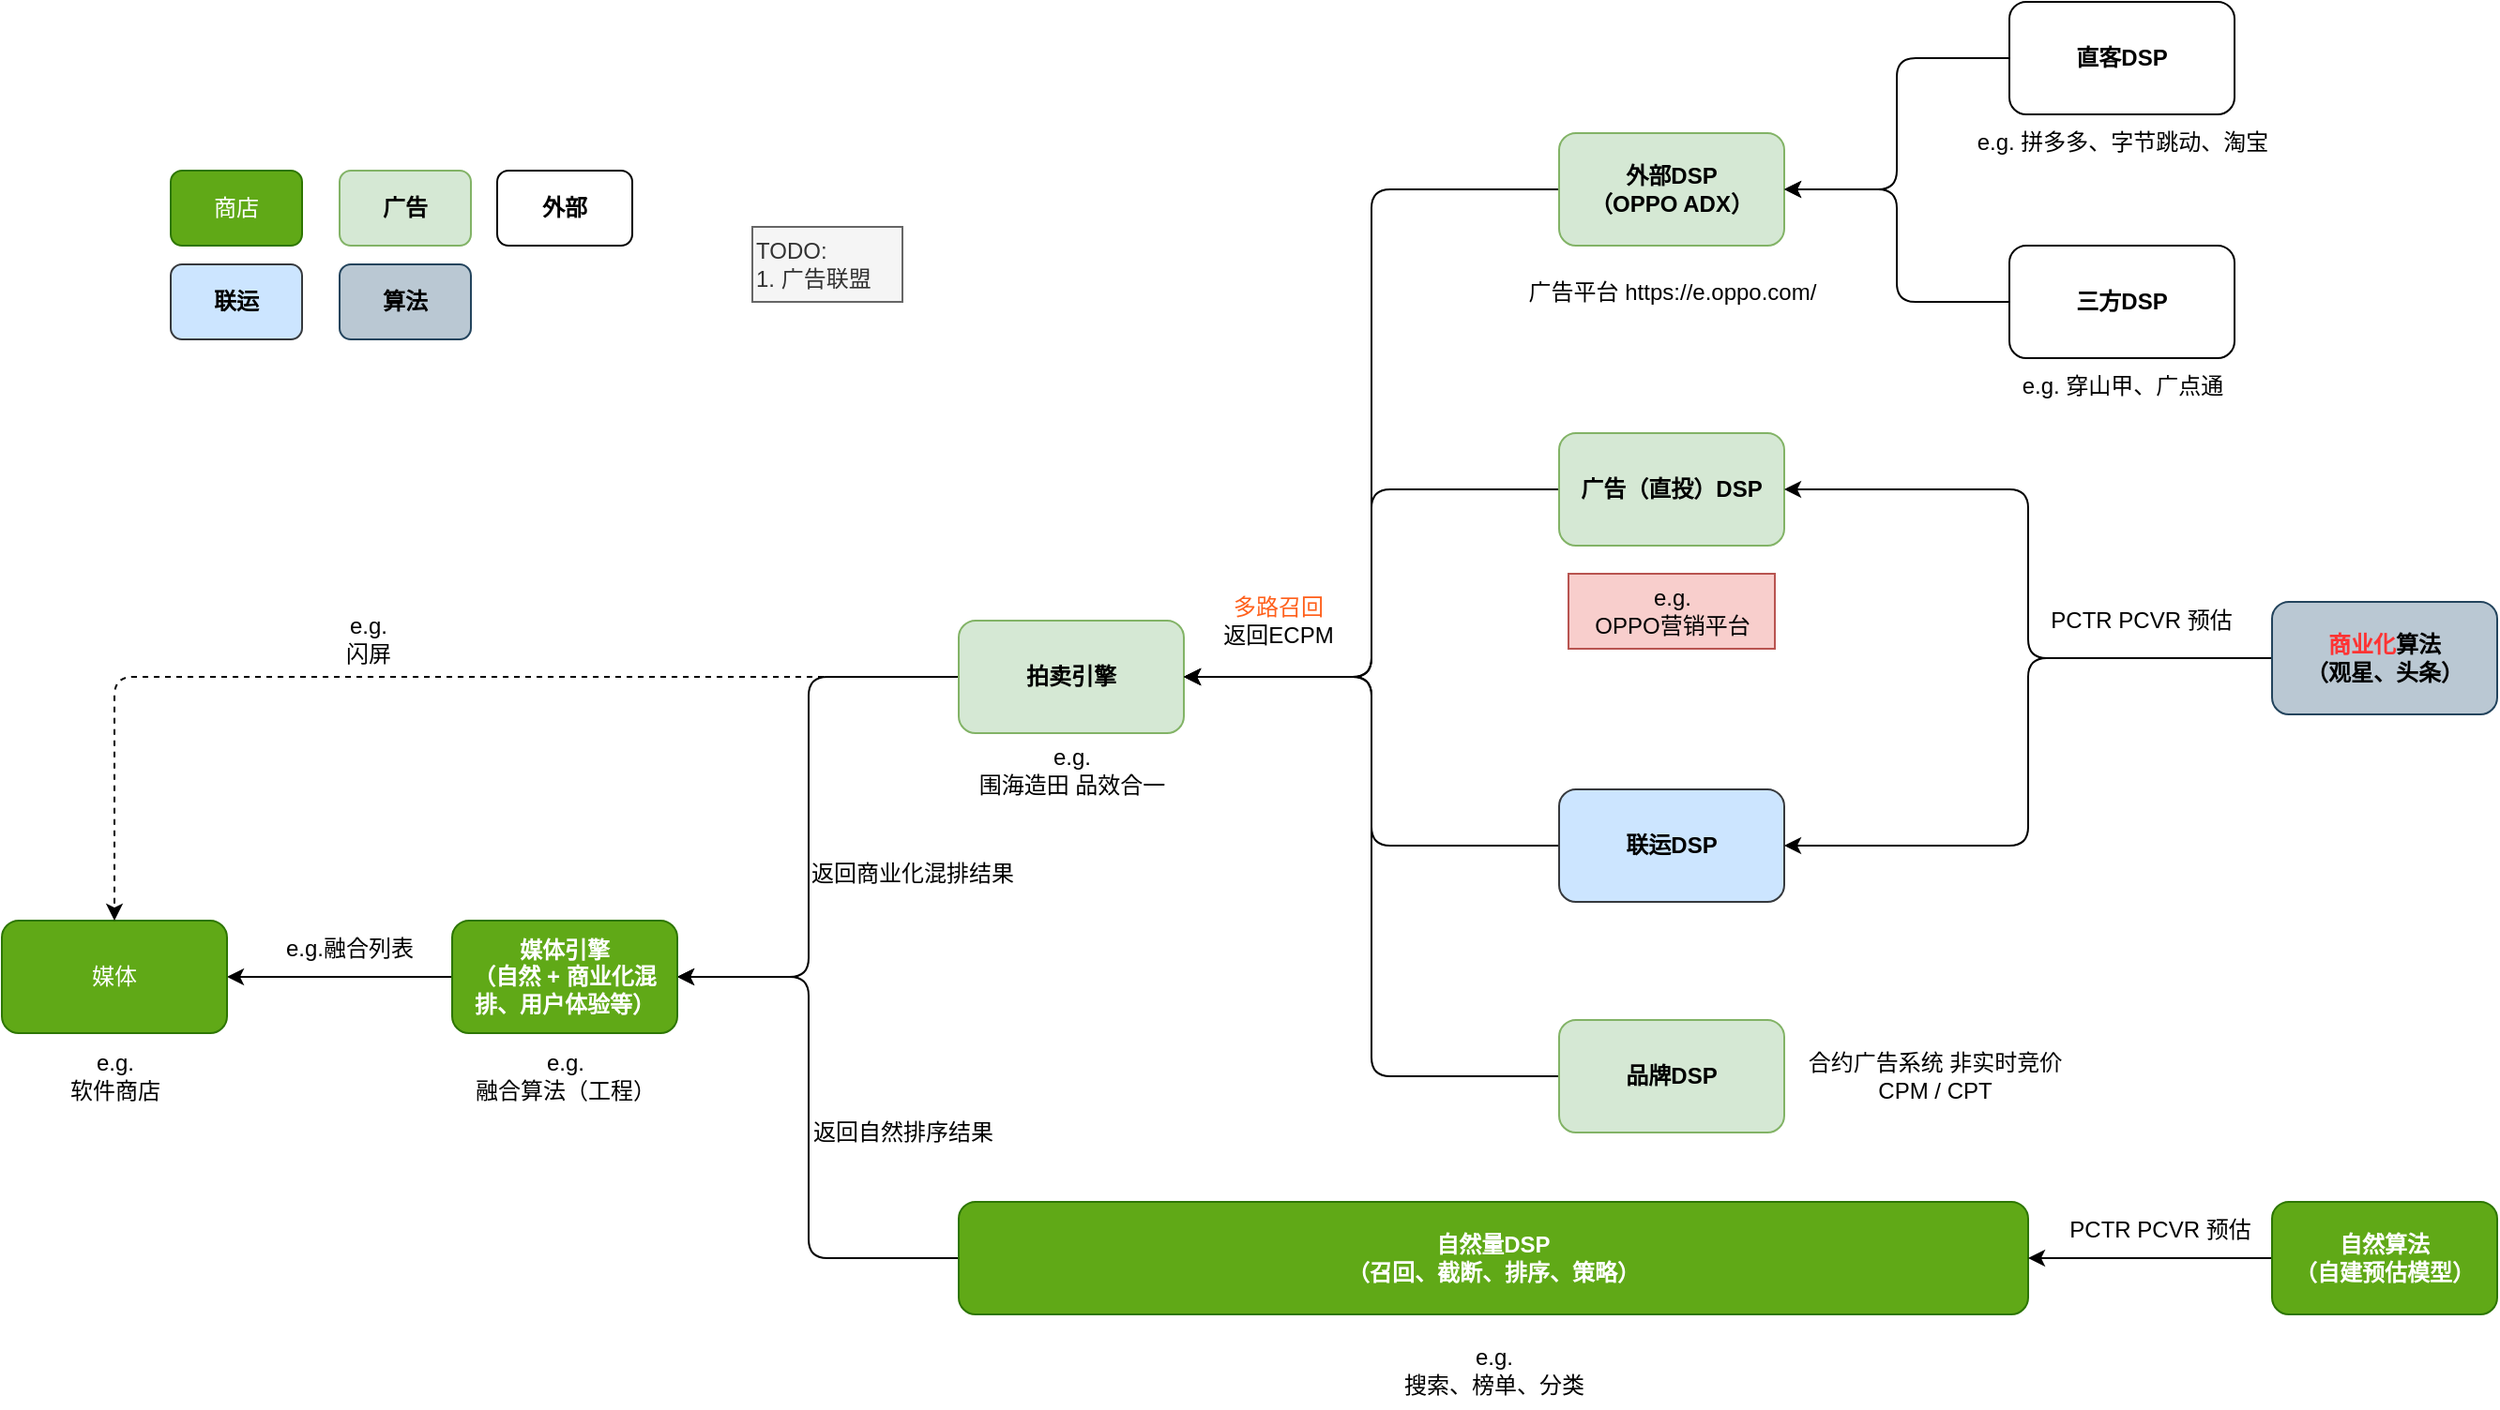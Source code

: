 <mxfile version="23.0.2" type="github">
  <diagram name="第 1 页" id="AMbzhqfFkD4l3YyqTUbq">
    <mxGraphModel dx="1750" dy="2072" grid="1" gridSize="10" guides="1" tooltips="1" connect="1" arrows="1" fold="1" page="1" pageScale="1" pageWidth="827" pageHeight="1169" background="none" math="0" shadow="0">
      <root>
        <mxCell id="0" />
        <mxCell id="1" parent="0" />
        <mxCell id="0BEzw5he5oUD5oCdYzI9-3" style="edgeStyle=orthogonalEdgeStyle;rounded=1;orthogonalLoop=1;jettySize=auto;html=1;entryX=0;entryY=0.5;entryDx=0;entryDy=0;startArrow=classic;startFill=1;endArrow=none;endFill=0;" edge="1" parent="1" source="0BEzw5he5oUD5oCdYzI9-1" target="0BEzw5he5oUD5oCdYzI9-2">
          <mxGeometry relative="1" as="geometry" />
        </mxCell>
        <mxCell id="0BEzw5he5oUD5oCdYzI9-1" value="媒体" style="rounded=1;whiteSpace=wrap;html=1;fillColor=#60a917;strokeColor=#2D7600;fontColor=#ffffff;" vertex="1" parent="1">
          <mxGeometry x="90" y="220" width="120" height="60" as="geometry" />
        </mxCell>
        <mxCell id="0BEzw5he5oUD5oCdYzI9-7" value="" style="edgeStyle=orthogonalEdgeStyle;rounded=1;orthogonalLoop=1;jettySize=auto;html=1;endArrow=none;endFill=0;startArrow=classic;startFill=1;" edge="1" parent="1" source="0BEzw5he5oUD5oCdYzI9-2" target="0BEzw5he5oUD5oCdYzI9-6">
          <mxGeometry relative="1" as="geometry">
            <Array as="points">
              <mxPoint x="520" y="250" />
              <mxPoint x="520" y="90" />
            </Array>
          </mxGeometry>
        </mxCell>
        <mxCell id="0BEzw5he5oUD5oCdYzI9-10" value="" style="edgeStyle=orthogonalEdgeStyle;rounded=1;orthogonalLoop=1;jettySize=auto;html=1;startArrow=classic;startFill=1;endArrow=none;endFill=0;" edge="1" parent="1" source="0BEzw5he5oUD5oCdYzI9-2" target="0BEzw5he5oUD5oCdYzI9-9">
          <mxGeometry relative="1" as="geometry">
            <Array as="points">
              <mxPoint x="520" y="250" />
              <mxPoint x="520" y="400" />
            </Array>
          </mxGeometry>
        </mxCell>
        <mxCell id="0BEzw5he5oUD5oCdYzI9-2" value="媒体引擎&lt;br&gt;（自然 + 商业化混排、用户体验等）" style="rounded=1;whiteSpace=wrap;html=1;fontStyle=1;fillColor=#60a917;strokeColor=#2D7600;fontColor=#ffffff;" vertex="1" parent="1">
          <mxGeometry x="330" y="220" width="120" height="60" as="geometry" />
        </mxCell>
        <mxCell id="0BEzw5he5oUD5oCdYzI9-36" style="edgeStyle=orthogonalEdgeStyle;rounded=1;orthogonalLoop=1;jettySize=auto;html=1;entryX=0.5;entryY=0;entryDx=0;entryDy=0;dashed=1;" edge="1" parent="1" source="0BEzw5he5oUD5oCdYzI9-6" target="0BEzw5he5oUD5oCdYzI9-1">
          <mxGeometry relative="1" as="geometry" />
        </mxCell>
        <mxCell id="0BEzw5he5oUD5oCdYzI9-6" value="&lt;b&gt;拍卖引擎&lt;/b&gt;" style="whiteSpace=wrap;html=1;rounded=1;fillColor=#d5e8d4;strokeColor=#82b366;" vertex="1" parent="1">
          <mxGeometry x="600" y="60" width="120" height="60" as="geometry" />
        </mxCell>
        <mxCell id="0BEzw5he5oUD5oCdYzI9-9" value="自然量DSP&lt;br&gt;（召回、截断、排序、策略）" style="rounded=1;whiteSpace=wrap;html=1;fillColor=#60a917;strokeColor=#2D7600;fontColor=#ffffff;fontStyle=1" vertex="1" parent="1">
          <mxGeometry x="600" y="370" width="570" height="60" as="geometry" />
        </mxCell>
        <mxCell id="0BEzw5he5oUD5oCdYzI9-24" style="edgeStyle=orthogonalEdgeStyle;rounded=1;orthogonalLoop=1;jettySize=auto;html=1;entryX=1;entryY=0.5;entryDx=0;entryDy=0;curved=0;" edge="1" parent="1" source="0BEzw5he5oUD5oCdYzI9-12" target="0BEzw5he5oUD5oCdYzI9-6">
          <mxGeometry relative="1" as="geometry" />
        </mxCell>
        <mxCell id="0BEzw5he5oUD5oCdYzI9-12" value="外部DSP&lt;br&gt;（OPPO ADX）" style="whiteSpace=wrap;html=1;rounded=1;fillColor=#d5e8d4;strokeColor=#82b366;fontStyle=1" vertex="1" parent="1">
          <mxGeometry x="920" y="-200" width="120" height="60" as="geometry" />
        </mxCell>
        <mxCell id="0BEzw5he5oUD5oCdYzI9-27" style="edgeStyle=orthogonalEdgeStyle;rounded=1;orthogonalLoop=1;jettySize=auto;html=1;entryX=1;entryY=0.5;entryDx=0;entryDy=0;" edge="1" parent="1" source="0BEzw5he5oUD5oCdYzI9-15" target="0BEzw5he5oUD5oCdYzI9-6">
          <mxGeometry relative="1" as="geometry" />
        </mxCell>
        <mxCell id="0BEzw5he5oUD5oCdYzI9-15" value="品牌DSP" style="whiteSpace=wrap;html=1;rounded=1;fillColor=#d5e8d4;strokeColor=#82b366;fontStyle=1" vertex="1" parent="1">
          <mxGeometry x="920" y="273" width="120" height="60" as="geometry" />
        </mxCell>
        <mxCell id="0BEzw5he5oUD5oCdYzI9-25" style="edgeStyle=orthogonalEdgeStyle;rounded=1;orthogonalLoop=1;jettySize=auto;html=1;entryX=1;entryY=0.5;entryDx=0;entryDy=0;curved=0;" edge="1" parent="1" source="0BEzw5he5oUD5oCdYzI9-19" target="0BEzw5he5oUD5oCdYzI9-6">
          <mxGeometry relative="1" as="geometry" />
        </mxCell>
        <mxCell id="0BEzw5he5oUD5oCdYzI9-19" value="联运DSP" style="whiteSpace=wrap;html=1;rounded=1;fillColor=#cce5ff;strokeColor=#36393d;fontStyle=1" vertex="1" parent="1">
          <mxGeometry x="920" y="150" width="120" height="60" as="geometry" />
        </mxCell>
        <mxCell id="0BEzw5he5oUD5oCdYzI9-26" style="edgeStyle=orthogonalEdgeStyle;rounded=1;orthogonalLoop=1;jettySize=auto;html=1;entryX=1;entryY=0.5;entryDx=0;entryDy=0;curved=0;" edge="1" parent="1" source="0BEzw5he5oUD5oCdYzI9-17" target="0BEzw5he5oUD5oCdYzI9-6">
          <mxGeometry relative="1" as="geometry" />
        </mxCell>
        <mxCell id="0BEzw5he5oUD5oCdYzI9-17" value="广告（直投）DSP" style="whiteSpace=wrap;html=1;rounded=1;fillColor=#d5e8d4;strokeColor=#82b366;fontStyle=1" vertex="1" parent="1">
          <mxGeometry x="920" y="-40" width="120" height="60" as="geometry" />
        </mxCell>
        <mxCell id="0BEzw5he5oUD5oCdYzI9-30" style="edgeStyle=orthogonalEdgeStyle;rounded=1;orthogonalLoop=1;jettySize=auto;html=1;entryX=1;entryY=0.5;entryDx=0;entryDy=0;" edge="1" parent="1" source="0BEzw5he5oUD5oCdYzI9-28" target="0BEzw5he5oUD5oCdYzI9-17">
          <mxGeometry relative="1" as="geometry" />
        </mxCell>
        <mxCell id="0BEzw5he5oUD5oCdYzI9-31" style="edgeStyle=orthogonalEdgeStyle;rounded=1;orthogonalLoop=1;jettySize=auto;html=1;entryX=1;entryY=0.5;entryDx=0;entryDy=0;" edge="1" parent="1" source="0BEzw5he5oUD5oCdYzI9-28" target="0BEzw5he5oUD5oCdYzI9-19">
          <mxGeometry relative="1" as="geometry" />
        </mxCell>
        <mxCell id="0BEzw5he5oUD5oCdYzI9-28" value="&lt;font color=&quot;#ff3333&quot;&gt;商业化&lt;/font&gt;算法&lt;br&gt;（观星、头条）" style="whiteSpace=wrap;html=1;rounded=1;fillColor=#bac8d3;strokeColor=#23445d;fontStyle=1" vertex="1" parent="1">
          <mxGeometry x="1300" y="50" width="120" height="60" as="geometry" />
        </mxCell>
        <mxCell id="0BEzw5he5oUD5oCdYzI9-32" style="edgeStyle=orthogonalEdgeStyle;rounded=1;orthogonalLoop=1;jettySize=auto;html=1;entryX=1;entryY=0.5;entryDx=0;entryDy=0;" edge="1" parent="1" source="0BEzw5he5oUD5oCdYzI9-29" target="0BEzw5he5oUD5oCdYzI9-9">
          <mxGeometry relative="1" as="geometry" />
        </mxCell>
        <mxCell id="0BEzw5he5oUD5oCdYzI9-29" value="自然算法&lt;br&gt;（自建预估模型）" style="whiteSpace=wrap;html=1;rounded=1;fillColor=#60a917;strokeColor=#2D7600;fontColor=#ffffff;fontStyle=1" vertex="1" parent="1">
          <mxGeometry x="1300" y="370" width="120" height="60" as="geometry" />
        </mxCell>
        <mxCell id="0BEzw5he5oUD5oCdYzI9-33" value="e.g.&lt;br&gt;软件商店" style="text;html=1;align=center;verticalAlign=middle;resizable=0;points=[];autosize=1;strokeColor=none;fillColor=none;" vertex="1" parent="1">
          <mxGeometry x="115" y="283" width="70" height="40" as="geometry" />
        </mxCell>
        <mxCell id="0BEzw5he5oUD5oCdYzI9-34" value="e.g.&lt;br&gt;融合算法（工程）" style="text;html=1;align=center;verticalAlign=middle;resizable=0;points=[];autosize=1;strokeColor=none;fillColor=none;" vertex="1" parent="1">
          <mxGeometry x="330" y="283" width="120" height="40" as="geometry" />
        </mxCell>
        <mxCell id="0BEzw5he5oUD5oCdYzI9-35" value="e.g.融合列表" style="text;html=1;align=center;verticalAlign=middle;resizable=0;points=[];autosize=1;strokeColor=none;fillColor=none;" vertex="1" parent="1">
          <mxGeometry x="230" y="220" width="90" height="30" as="geometry" />
        </mxCell>
        <mxCell id="0BEzw5he5oUD5oCdYzI9-37" value="e.g. &lt;br&gt;闪屏" style="text;html=1;align=center;verticalAlign=middle;resizable=0;points=[];autosize=1;strokeColor=none;fillColor=none;" vertex="1" parent="1">
          <mxGeometry x="260" y="50" width="50" height="40" as="geometry" />
        </mxCell>
        <mxCell id="0BEzw5he5oUD5oCdYzI9-38" value="e.g.&lt;br&gt;围海造田 品效合一" style="text;html=1;align=center;verticalAlign=middle;resizable=0;points=[];autosize=1;strokeColor=none;fillColor=none;" vertex="1" parent="1">
          <mxGeometry x="600" y="120" width="120" height="40" as="geometry" />
        </mxCell>
        <mxCell id="0BEzw5he5oUD5oCdYzI9-39" value="&lt;font color=&quot;#ff601c&quot;&gt;多路召回&lt;/font&gt;&lt;br&gt;返回ECPM" style="text;html=1;align=center;verticalAlign=middle;resizable=0;points=[];autosize=1;strokeColor=none;fillColor=none;" vertex="1" parent="1">
          <mxGeometry x="730" y="40" width="80" height="40" as="geometry" />
        </mxCell>
        <mxCell id="0BEzw5he5oUD5oCdYzI9-41" value="PCTR PCVR 预估" style="text;html=1;align=center;verticalAlign=middle;resizable=0;points=[];autosize=1;strokeColor=none;fillColor=none;" vertex="1" parent="1">
          <mxGeometry x="1170" y="45" width="120" height="30" as="geometry" />
        </mxCell>
        <mxCell id="0BEzw5he5oUD5oCdYzI9-42" value="e.g.&lt;br&gt;OPPO营销平台" style="text;html=1;align=center;verticalAlign=middle;resizable=0;points=[];autosize=1;strokeColor=#b85450;fillColor=#f8cecc;" vertex="1" parent="1">
          <mxGeometry x="925" y="35" width="110" height="40" as="geometry" />
        </mxCell>
        <mxCell id="0BEzw5he5oUD5oCdYzI9-43" value="e.g.&lt;br&gt;搜索、榜单、分类" style="text;html=1;align=center;verticalAlign=middle;resizable=0;points=[];autosize=1;strokeColor=none;fillColor=none;" vertex="1" parent="1">
          <mxGeometry x="825" y="440" width="120" height="40" as="geometry" />
        </mxCell>
        <mxCell id="0BEzw5he5oUD5oCdYzI9-44" value="广告平台 https://e.oppo.com/" style="text;html=1;align=center;verticalAlign=middle;resizable=0;points=[];autosize=1;strokeColor=none;fillColor=none;" vertex="1" parent="1">
          <mxGeometry x="890" y="-130" width="180" height="30" as="geometry" />
        </mxCell>
        <mxCell id="0BEzw5he5oUD5oCdYzI9-45" value="合约广告系统 非实时竞价&lt;br&gt;CPM / CPT" style="text;html=1;align=center;verticalAlign=middle;resizable=0;points=[];autosize=1;strokeColor=none;fillColor=none;" vertex="1" parent="1">
          <mxGeometry x="1040" y="283" width="160" height="40" as="geometry" />
        </mxCell>
        <mxCell id="0BEzw5he5oUD5oCdYzI9-56" style="edgeStyle=orthogonalEdgeStyle;rounded=1;orthogonalLoop=1;jettySize=auto;html=1;entryX=1;entryY=0.5;entryDx=0;entryDy=0;" edge="1" parent="1" source="0BEzw5he5oUD5oCdYzI9-52" target="0BEzw5he5oUD5oCdYzI9-12">
          <mxGeometry relative="1" as="geometry" />
        </mxCell>
        <mxCell id="0BEzw5he5oUD5oCdYzI9-52" value="直客DSP" style="whiteSpace=wrap;html=1;rounded=1;fontStyle=1" vertex="1" parent="1">
          <mxGeometry x="1160" y="-270" width="120" height="60" as="geometry" />
        </mxCell>
        <mxCell id="0BEzw5he5oUD5oCdYzI9-57" style="edgeStyle=orthogonalEdgeStyle;rounded=1;orthogonalLoop=1;jettySize=auto;html=1;entryX=1;entryY=0.5;entryDx=0;entryDy=0;" edge="1" parent="1" source="0BEzw5he5oUD5oCdYzI9-53" target="0BEzw5he5oUD5oCdYzI9-12">
          <mxGeometry relative="1" as="geometry" />
        </mxCell>
        <mxCell id="0BEzw5he5oUD5oCdYzI9-53" value="三方DSP" style="whiteSpace=wrap;html=1;rounded=1;fontStyle=1" vertex="1" parent="1">
          <mxGeometry x="1160" y="-140" width="120" height="60" as="geometry" />
        </mxCell>
        <mxCell id="0BEzw5he5oUD5oCdYzI9-54" value="TODO:&lt;br&gt;1. 广告联盟" style="text;html=1;align=left;verticalAlign=middle;resizable=0;points=[];autosize=1;strokeColor=#666666;fillColor=#f5f5f5;fontColor=#333333;" vertex="1" parent="1">
          <mxGeometry x="490" y="-150" width="80" height="40" as="geometry" />
        </mxCell>
        <mxCell id="0BEzw5he5oUD5oCdYzI9-58" value="e.g. 拼多多、字节跳动、淘宝" style="text;html=1;align=center;verticalAlign=middle;resizable=0;points=[];autosize=1;strokeColor=none;fillColor=none;" vertex="1" parent="1">
          <mxGeometry x="1130" y="-210" width="180" height="30" as="geometry" />
        </mxCell>
        <mxCell id="0BEzw5he5oUD5oCdYzI9-59" value="e.g. 穿山甲、广点通" style="text;html=1;align=center;verticalAlign=middle;resizable=0;points=[];autosize=1;strokeColor=none;fillColor=none;" vertex="1" parent="1">
          <mxGeometry x="1155" y="-80" width="130" height="30" as="geometry" />
        </mxCell>
        <mxCell id="0BEzw5he5oUD5oCdYzI9-63" value="PCTR PCVR 预估" style="text;html=1;align=center;verticalAlign=middle;resizable=0;points=[];autosize=1;strokeColor=none;fillColor=none;" vertex="1" parent="1">
          <mxGeometry x="1180" y="370" width="120" height="30" as="geometry" />
        </mxCell>
        <mxCell id="0BEzw5he5oUD5oCdYzI9-64" value="返回自然排序结果" style="text;html=1;align=center;verticalAlign=middle;resizable=0;points=[];autosize=1;strokeColor=none;fillColor=none;" vertex="1" parent="1">
          <mxGeometry x="510" y="318" width="120" height="30" as="geometry" />
        </mxCell>
        <mxCell id="0BEzw5he5oUD5oCdYzI9-66" value="返回商业化混排结果" style="text;html=1;align=center;verticalAlign=middle;resizable=0;points=[];autosize=1;strokeColor=none;fillColor=none;" vertex="1" parent="1">
          <mxGeometry x="510" y="180" width="130" height="30" as="geometry" />
        </mxCell>
        <mxCell id="0BEzw5he5oUD5oCdYzI9-72" value="&lt;b&gt;广告&lt;/b&gt;" style="whiteSpace=wrap;html=1;rounded=1;fillColor=#d5e8d4;strokeColor=#82b366;" vertex="1" parent="1">
          <mxGeometry x="270" y="-180" width="70" height="40" as="geometry" />
        </mxCell>
        <mxCell id="0BEzw5he5oUD5oCdYzI9-73" value="商店" style="rounded=1;whiteSpace=wrap;html=1;fillColor=#60a917;strokeColor=#2D7600;fontColor=#ffffff;" vertex="1" parent="1">
          <mxGeometry x="180" y="-180" width="70" height="40" as="geometry" />
        </mxCell>
        <mxCell id="0BEzw5he5oUD5oCdYzI9-74" value="联运" style="whiteSpace=wrap;html=1;rounded=1;fillColor=#cce5ff;strokeColor=#36393d;fontStyle=1" vertex="1" parent="1">
          <mxGeometry x="180" y="-130" width="70" height="40" as="geometry" />
        </mxCell>
        <mxCell id="0BEzw5he5oUD5oCdYzI9-75" value="&lt;font&gt;算法&lt;/font&gt;" style="whiteSpace=wrap;html=1;rounded=1;fillColor=#bac8d3;strokeColor=#23445d;fontStyle=1;fontColor=default;" vertex="1" parent="1">
          <mxGeometry x="270" y="-130" width="70" height="40" as="geometry" />
        </mxCell>
        <mxCell id="0BEzw5he5oUD5oCdYzI9-76" value="外部" style="whiteSpace=wrap;html=1;rounded=1;fontStyle=1" vertex="1" parent="1">
          <mxGeometry x="354" y="-180" width="72" height="40" as="geometry" />
        </mxCell>
      </root>
    </mxGraphModel>
  </diagram>
</mxfile>
